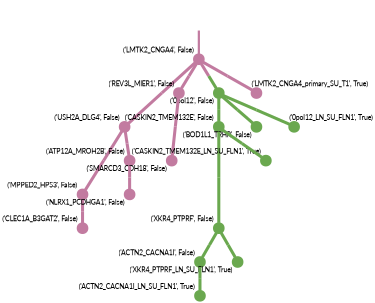 strict digraph  {
graph[splines=false]; nodesep=0.7; rankdir=TB; ranksep=0.6; forcelabels=true; dpi=600; size=2.5;
0 [color="#c27ba0ff", fillcolor="#c27ba0ff", fixedsize=true, fontname=Lato, fontsize="12pt", height="0.25", label="", penwidth=3, shape=circle, style=filled, xlabel="('LMTK2_CNGA4', False)"];
4 [color="#c27ba0ff", fillcolor="#c27ba0ff", fixedsize=true, fontname=Lato, fontsize="12pt", height="0.25", label="", penwidth=3, shape=circle, style=filled, xlabel="('USH2A_DLG4', False)"];
8 [color="#c27ba0ff", fillcolor="#c27ba0ff", fixedsize=true, fontname=Lato, fontsize="12pt", height="0.25", label="", penwidth=3, shape=circle, style=filled, xlabel="('REV3L_MIER1', False)"];
12 [color="#6aa84fff", fillcolor="#6aa84fff", fixedsize=true, fontname=Lato, fontsize="12pt", height="0.25", label="", penwidth=3, shape=circle, style=filled, xlabel="('0pol12', False)"];
17 [color="#c27ba0ff", fillcolor="#c27ba0ff", fixedsize=true, fontname=Lato, fontsize="12pt", height="0.25", label="", penwidth=3, shape=circle, style=filled, xlabel="('LMTK2_CNGA4_primary_SU_T1', True)"];
1 [color="#6aa84fff", fillcolor="#6aa84fff", fixedsize=true, fontname=Lato, fontsize="12pt", height="0.25", label="", penwidth=3, shape=circle, style=filled, xlabel="('XKR4_PTPRF', False)"];
9 [color="#6aa84fff", fillcolor="#6aa84fff", fixedsize=true, fontname=Lato, fontsize="12pt", height="0.25", label="", penwidth=3, shape=circle, style=filled, xlabel="('ACTN2_CACNA1I', False)"];
14 [color="#6aa84fff", fillcolor="#6aa84fff", fixedsize=true, fontname=Lato, fontsize="12pt", height="0.25", label="", penwidth=3, shape=circle, style=filled, xlabel="('XKR4_PTPRF_LN_SU_FLN1', True)"];
3 [color="#c27ba0ff", fillcolor="#c27ba0ff", fixedsize=true, fontname=Lato, fontsize="12pt", height="0.25", label="", penwidth=3, shape=circle, style=filled, xlabel="('MPPED2_HPS3', False)"];
11 [color="#c27ba0ff", fillcolor="#c27ba0ff", fixedsize=true, fontname=Lato, fontsize="12pt", height="0.25", label="", penwidth=3, shape=circle, style=filled, xlabel="('CLEC1A_B3GAT2', False)"];
6 [color="#c27ba0ff", fillcolor="#c27ba0ff", fixedsize=true, fontname=Lato, fontsize="12pt", height="0.25", label="", penwidth=3, shape=circle, style=filled, xlabel="('ATP12A_MROH2B', False)"];
5 [color="#6aa84fff", fillcolor="#6aa84fff", fixedsize=true, fontname=Lato, fontsize="12pt", height="0.25", label="", penwidth=3, shape=circle, style=filled, xlabel="('CASKIN2_TMEM132E', False)"];
15 [color="#6aa84fff", fillcolor="#6aa84fff", fixedsize=true, fontname=Lato, fontsize="12pt", height="0.25", label="", penwidth=3, shape=circle, style=filled, xlabel="('CASKIN2_TMEM132E_LN_SU_FLN1', True)"];
10 [color="#c27ba0ff", fillcolor="#c27ba0ff", fixedsize=true, fontname=Lato, fontsize="12pt", height="0.25", label="", penwidth=3, shape=circle, style=filled, xlabel="('NLRX1_PCDHGA1', False)"];
2 [color="#c27ba0ff", fillcolor="#c27ba0ff", fixedsize=true, fontname=Lato, fontsize="12pt", height="0.25", label="", penwidth=3, shape=circle, style=filled, xlabel="('SMARCD3_CDH18', False)"];
16 [color="#6aa84fff", fillcolor="#6aa84fff", fixedsize=true, fontname=Lato, fontsize="12pt", height="0.25", label="", penwidth=3, shape=circle, style=filled, xlabel="('ACTN2_CACNA1I_LN_SU_FLN1', True)"];
7 [color="#6aa84fff", fillcolor="#6aa84fff", fixedsize=true, fontname=Lato, fontsize="12pt", height="0.25", label="", penwidth=3, shape=circle, style=filled, xlabel="('BOD1L1_TRHR', False)"];
13 [color="#6aa84fff", fillcolor="#6aa84fff", fixedsize=true, fontname=Lato, fontsize="12pt", height="0.25", label="", penwidth=3, shape=circle, style=filled, xlabel="('0pol12_LN_SU_FLN1', True)"];
normal [label="", penwidth=3, style=invis, xlabel="('LMTK2_CNGA4', False)"];
0 -> 4  [arrowsize=0, color="#c27ba0ff;0.5:#c27ba0ff", minlen="2.066666603088379", penwidth="5.5", style=solid];
0 -> 8  [arrowsize=0, color="#c27ba0ff;0.5:#c27ba0ff", minlen="1.6666667461395264", penwidth="5.5", style=solid];
0 -> 12  [arrowsize=0, color="#c27ba0ff;0.5:#6aa84fff", minlen="1.3333333730697632", penwidth="5.5", style=solid];
0 -> 17  [arrowsize=0, color="#c27ba0ff;0.5:#c27ba0ff", minlen="1.3333333730697632", penwidth="5.5", style=solid];
4 -> 3  [arrowsize=0, color="#c27ba0ff;0.5:#c27ba0ff", minlen="2.1999998092651367", penwidth="5.5", style=solid];
4 -> 6  [arrowsize=0, color="#c27ba0ff;0.5:#c27ba0ff", minlen="1.933333396911621", penwidth="5.5", style=solid];
8 -> 2  [arrowsize=0, color="#c27ba0ff;0.5:#c27ba0ff", minlen="2.3333334922790527", penwidth="5.5", style=solid];
12 -> 5  [arrowsize=0, color="#6aa84fff;0.5:#6aa84fff", minlen="1.933333396911621", penwidth="5.5", style=solid];
12 -> 7  [arrowsize=0, color="#6aa84fff;0.5:#6aa84fff", minlen="1.7999999523162842", penwidth="5.5", style=solid];
12 -> 13  [arrowsize=0, color="#6aa84fff;0.5:#6aa84fff", minlen="1.3333333730697632", penwidth="5.5", style=solid];
1 -> 9  [arrowsize=0, color="#6aa84fff;0.5:#6aa84fff", minlen="1.6666667461395264", penwidth="5.5", style=solid];
1 -> 14  [arrowsize=0, color="#6aa84fff;0.5:#6aa84fff", minlen="1.3333333730697632", penwidth="5.5", style=solid];
9 -> 16  [arrowsize=0, color="#6aa84fff;0.5:#6aa84fff", minlen="1.3333333730697632", penwidth="5.5", style=solid];
3 -> 11  [arrowsize=0, color="#c27ba0ff;0.5:#c27ba0ff", minlen="1.6666667461395264", penwidth="5.5", style=solid];
6 -> 10  [arrowsize=0, color="#c27ba0ff;0.5:#c27ba0ff", minlen="1.6666667461395264", penwidth="5.5", style=solid];
5 -> 1  [arrowsize=0, color="#6aa84fff;0.5:#6aa84fff", minlen="3.0", penwidth="5.5", style=solid];
5 -> 15  [arrowsize=0, color="#6aa84fff;0.5:#6aa84fff", minlen="1.3333333730697632", penwidth="5.5", style=solid];
normal -> 0  [arrowsize=0, color="#c27ba0ff", label="", penwidth=4, style=solid];
}
